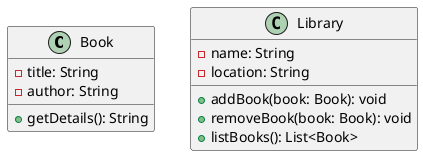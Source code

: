 @startuml
class Book {
  - title: String
  - author: String
  + getDetails(): String
}

class Library {
  - name: String
  - location: String
  + addBook(book: Book): void
  + removeBook(book: Book): void
  + listBooks(): List<Book>
}
@enduml